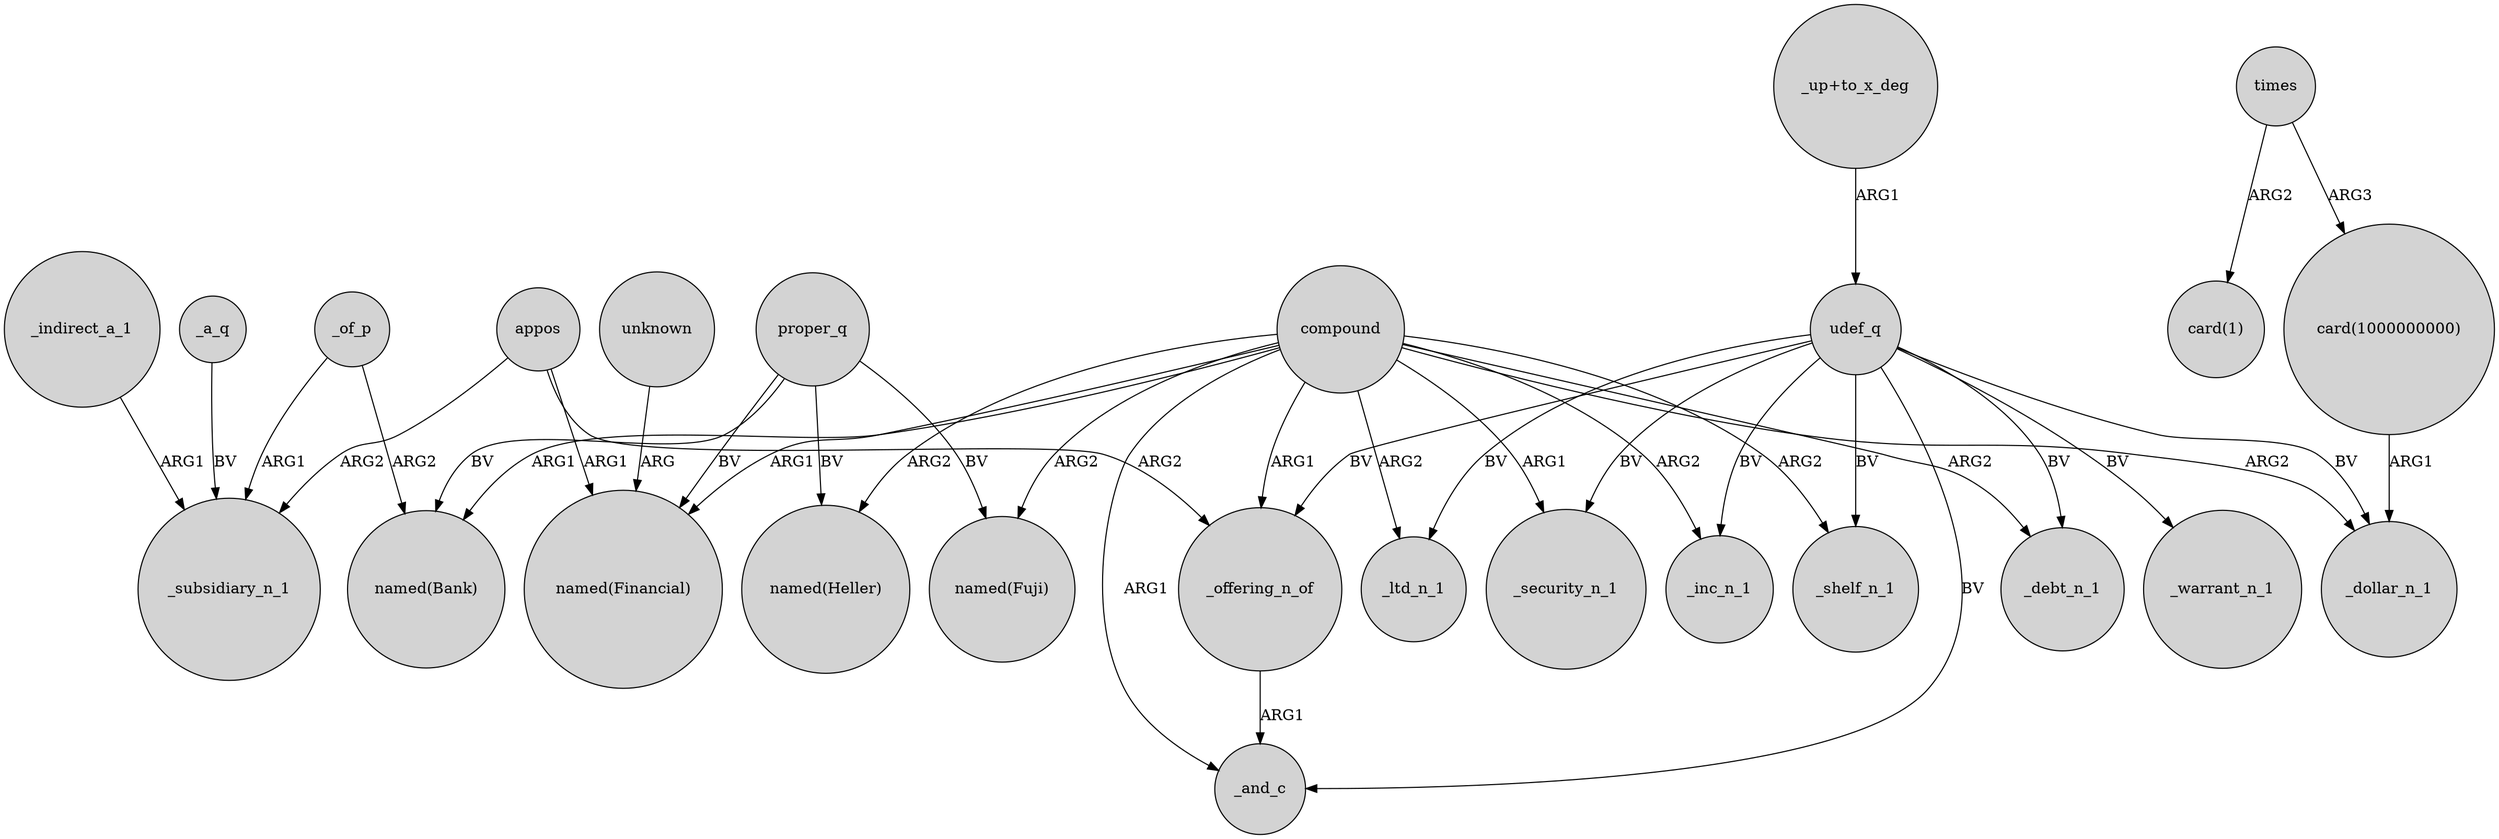 digraph {
	node [shape=circle style=filled]
	compound -> "named(Heller)" [label=ARG2]
	_of_p -> _subsidiary_n_1 [label=ARG1]
	udef_q -> _inc_n_1 [label=BV]
	appos -> _subsidiary_n_1 [label=ARG2]
	appos -> "named(Financial)" [label=ARG1]
	compound -> _shelf_n_1 [label=ARG2]
	"_up+to_x_deg" -> udef_q [label=ARG1]
	proper_q -> "named(Heller)" [label=BV]
	proper_q -> "named(Fuji)" [label=BV]
	udef_q -> _debt_n_1 [label=BV]
	_of_p -> "named(Bank)" [label=ARG2]
	udef_q -> _shelf_n_1 [label=BV]
	compound -> _debt_n_1 [label=ARG2]
	udef_q -> _warrant_n_1 [label=BV]
	_offering_n_of -> _and_c [label=ARG1]
	compound -> _security_n_1 [label=ARG1]
	_a_q -> _subsidiary_n_1 [label=BV]
	times -> "card(1000000000)" [label=ARG3]
	proper_q -> "named(Bank)" [label=BV]
	proper_q -> "named(Financial)" [label=BV]
	udef_q -> _offering_n_of [label=BV]
	times -> "card(1)" [label=ARG2]
	compound -> _and_c [label=ARG1]
	_indirect_a_1 -> _subsidiary_n_1 [label=ARG1]
	compound -> _ltd_n_1 [label=ARG2]
	compound -> "named(Bank)" [label=ARG1]
	compound -> "named(Fuji)" [label=ARG2]
	"card(1000000000)" -> _dollar_n_1 [label=ARG1]
	appos -> _offering_n_of [label=ARG2]
	compound -> _dollar_n_1 [label=ARG2]
	udef_q -> _and_c [label=BV]
	udef_q -> _ltd_n_1 [label=BV]
	compound -> _inc_n_1 [label=ARG2]
	unknown -> "named(Financial)" [label=ARG]
	compound -> _offering_n_of [label=ARG1]
	udef_q -> _dollar_n_1 [label=BV]
	udef_q -> _security_n_1 [label=BV]
	compound -> "named(Financial)" [label=ARG1]
}
